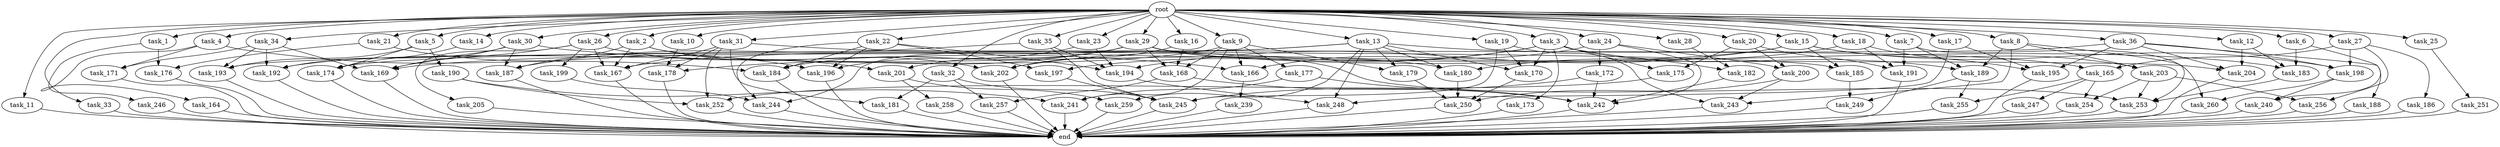 digraph G {
  root [size="0.000000"];
  task_1 [size="2.048000"];
  task_2 [size="2.048000"];
  task_3 [size="2.048000"];
  task_4 [size="2.048000"];
  task_5 [size="2.048000"];
  task_6 [size="2.048000"];
  task_7 [size="2.048000"];
  task_8 [size="2.048000"];
  task_9 [size="2.048000"];
  task_10 [size="2.048000"];
  task_11 [size="2.048000"];
  task_12 [size="2.048000"];
  task_13 [size="2.048000"];
  task_14 [size="2.048000"];
  task_15 [size="2.048000"];
  task_16 [size="2.048000"];
  task_17 [size="2.048000"];
  task_18 [size="2.048000"];
  task_19 [size="2.048000"];
  task_20 [size="2.048000"];
  task_21 [size="2.048000"];
  task_22 [size="2.048000"];
  task_23 [size="2.048000"];
  task_24 [size="2.048000"];
  task_25 [size="2.048000"];
  task_26 [size="2.048000"];
  task_27 [size="2.048000"];
  task_28 [size="2.048000"];
  task_29 [size="2.048000"];
  task_30 [size="2.048000"];
  task_31 [size="2.048000"];
  task_32 [size="2.048000"];
  task_33 [size="2.048000"];
  task_34 [size="2.048000"];
  task_35 [size="2.048000"];
  task_36 [size="2.048000"];
  task_164 [size="154618822.656000"];
  task_165 [size="1529008357.376000"];
  task_166 [size="1597727834.112000"];
  task_167 [size="807453851.648000"];
  task_168 [size="2147483648.000000"];
  task_169 [size="2439541424.128000"];
  task_170 [size="3246995275.776000"];
  task_171 [size="996432412.672000"];
  task_172 [size="429496729.600000"];
  task_173 [size="429496729.600000"];
  task_174 [size="1803886264.320000"];
  task_175 [size="584115552.256000"];
  task_176 [size="910533066.752000"];
  task_177 [size="1099511627.776000"];
  task_178 [size="1202590842.880000"];
  task_179 [size="2199023255.552000"];
  task_180 [size="1322849927.168000"];
  task_181 [size="429496729.600000"];
  task_182 [size="1821066133.504000"];
  task_183 [size="566935683.072000"];
  task_184 [size="1013612281.856000"];
  task_185 [size="309237645.312000"];
  task_186 [size="429496729.600000"];
  task_187 [size="1529008357.376000"];
  task_188 [size="274877906.944000"];
  task_189 [size="2662879723.520000"];
  task_190 [size="1099511627.776000"];
  task_191 [size="1700807049.216000"];
  task_192 [size="2010044694.528000"];
  task_193 [size="3040836845.568000"];
  task_194 [size="3075196583.936000"];
  task_195 [size="704374636.544000"];
  task_196 [size="2370821947.392000"];
  task_197 [size="858993459.200000"];
  task_198 [size="858993459.200000"];
  task_199 [size="429496729.600000"];
  task_200 [size="584115552.256000"];
  task_201 [size="858993459.200000"];
  task_202 [size="1116691496.960000"];
  task_203 [size="996432412.672000"];
  task_204 [size="773094113.280000"];
  task_205 [size="429496729.600000"];
  task_239 [size="1391569403.904000"];
  task_240 [size="1168231104.512000"];
  task_241 [size="2473901162.496000"];
  task_242 [size="2027224563.712000"];
  task_243 [size="3951369912.320000"];
  task_244 [size="2250562863.104000"];
  task_245 [size="3882650435.584000"];
  task_246 [size="68719476.736000"];
  task_247 [size="841813590.016000"];
  task_248 [size="1992864825.344000"];
  task_249 [size="1374389534.720000"];
  task_250 [size="2662879723.520000"];
  task_251 [size="429496729.600000"];
  task_252 [size="1408749273.088000"];
  task_253 [size="2181843386.368000"];
  task_254 [size="1683627180.032000"];
  task_255 [size="1116691496.960000"];
  task_256 [size="1271310319.616000"];
  task_257 [size="893353197.568000"];
  task_258 [size="1717986918.400000"];
  task_259 [size="2817498546.176000"];
  task_260 [size="2491081031.680000"];
  end [size="0.000000"];

  root -> task_1 [size="1.000000"];
  root -> task_2 [size="1.000000"];
  root -> task_3 [size="1.000000"];
  root -> task_4 [size="1.000000"];
  root -> task_5 [size="1.000000"];
  root -> task_6 [size="1.000000"];
  root -> task_7 [size="1.000000"];
  root -> task_8 [size="1.000000"];
  root -> task_9 [size="1.000000"];
  root -> task_10 [size="1.000000"];
  root -> task_11 [size="1.000000"];
  root -> task_12 [size="1.000000"];
  root -> task_13 [size="1.000000"];
  root -> task_14 [size="1.000000"];
  root -> task_15 [size="1.000000"];
  root -> task_16 [size="1.000000"];
  root -> task_17 [size="1.000000"];
  root -> task_18 [size="1.000000"];
  root -> task_19 [size="1.000000"];
  root -> task_20 [size="1.000000"];
  root -> task_21 [size="1.000000"];
  root -> task_22 [size="1.000000"];
  root -> task_23 [size="1.000000"];
  root -> task_24 [size="1.000000"];
  root -> task_25 [size="1.000000"];
  root -> task_26 [size="1.000000"];
  root -> task_27 [size="1.000000"];
  root -> task_28 [size="1.000000"];
  root -> task_29 [size="1.000000"];
  root -> task_30 [size="1.000000"];
  root -> task_31 [size="1.000000"];
  root -> task_32 [size="1.000000"];
  root -> task_33 [size="1.000000"];
  root -> task_34 [size="1.000000"];
  root -> task_35 [size="1.000000"];
  root -> task_36 [size="1.000000"];
  task_1 -> task_176 [size="33554432.000000"];
  task_1 -> task_246 [size="33554432.000000"];
  task_2 -> task_167 [size="33554432.000000"];
  task_2 -> task_180 [size="33554432.000000"];
  task_2 -> task_187 [size="33554432.000000"];
  task_2 -> task_202 [size="33554432.000000"];
  task_3 -> task_170 [size="209715200.000000"];
  task_3 -> task_173 [size="209715200.000000"];
  task_3 -> task_175 [size="209715200.000000"];
  task_3 -> task_182 [size="209715200.000000"];
  task_3 -> task_189 [size="209715200.000000"];
  task_3 -> task_197 [size="209715200.000000"];
  task_3 -> task_202 [size="209715200.000000"];
  task_4 -> task_164 [size="75497472.000000"];
  task_4 -> task_171 [size="75497472.000000"];
  task_4 -> task_184 [size="75497472.000000"];
  task_5 -> task_174 [size="536870912.000000"];
  task_5 -> task_190 [size="536870912.000000"];
  task_5 -> task_193 [size="536870912.000000"];
  task_6 -> task_183 [size="33554432.000000"];
  task_6 -> task_240 [size="33554432.000000"];
  task_7 -> task_189 [size="679477248.000000"];
  task_7 -> task_191 [size="679477248.000000"];
  task_7 -> task_260 [size="679477248.000000"];
  task_8 -> task_189 [size="411041792.000000"];
  task_8 -> task_203 [size="411041792.000000"];
  task_8 -> task_243 [size="411041792.000000"];
  task_8 -> task_253 [size="411041792.000000"];
  task_9 -> task_166 [size="536870912.000000"];
  task_9 -> task_168 [size="536870912.000000"];
  task_9 -> task_177 [size="536870912.000000"];
  task_9 -> task_179 [size="536870912.000000"];
  task_9 -> task_192 [size="536870912.000000"];
  task_9 -> task_241 [size="536870912.000000"];
  task_10 -> task_178 [size="301989888.000000"];
  task_11 -> end [size="1.000000"];
  task_12 -> task_183 [size="33554432.000000"];
  task_12 -> task_204 [size="33554432.000000"];
  task_13 -> task_165 [size="536870912.000000"];
  task_13 -> task_169 [size="536870912.000000"];
  task_13 -> task_170 [size="536870912.000000"];
  task_13 -> task_179 [size="536870912.000000"];
  task_13 -> task_180 [size="536870912.000000"];
  task_13 -> task_193 [size="536870912.000000"];
  task_13 -> task_248 [size="536870912.000000"];
  task_13 -> task_259 [size="536870912.000000"];
  task_14 -> task_174 [size="209715200.000000"];
  task_15 -> task_167 [size="75497472.000000"];
  task_15 -> task_185 [size="75497472.000000"];
  task_15 -> task_194 [size="75497472.000000"];
  task_15 -> task_198 [size="75497472.000000"];
  task_15 -> task_203 [size="75497472.000000"];
  task_16 -> task_168 [size="301989888.000000"];
  task_16 -> task_202 [size="301989888.000000"];
  task_17 -> task_195 [size="134217728.000000"];
  task_17 -> task_248 [size="134217728.000000"];
  task_18 -> task_180 [size="75497472.000000"];
  task_18 -> task_191 [size="75497472.000000"];
  task_18 -> task_195 [size="75497472.000000"];
  task_19 -> task_170 [size="838860800.000000"];
  task_19 -> task_243 [size="838860800.000000"];
  task_19 -> task_245 [size="838860800.000000"];
  task_20 -> task_175 [size="75497472.000000"];
  task_20 -> task_191 [size="75497472.000000"];
  task_20 -> task_200 [size="75497472.000000"];
  task_21 -> task_176 [size="411041792.000000"];
  task_21 -> task_196 [size="411041792.000000"];
  task_22 -> task_184 [size="209715200.000000"];
  task_22 -> task_194 [size="209715200.000000"];
  task_22 -> task_196 [size="209715200.000000"];
  task_22 -> task_197 [size="209715200.000000"];
  task_22 -> task_244 [size="209715200.000000"];
  task_23 -> task_194 [size="536870912.000000"];
  task_23 -> task_196 [size="536870912.000000"];
  task_24 -> task_166 [size="209715200.000000"];
  task_24 -> task_172 [size="209715200.000000"];
  task_24 -> task_200 [size="209715200.000000"];
  task_24 -> task_242 [size="209715200.000000"];
  task_25 -> task_251 [size="209715200.000000"];
  task_26 -> task_167 [size="209715200.000000"];
  task_26 -> task_169 [size="209715200.000000"];
  task_26 -> task_199 [size="209715200.000000"];
  task_26 -> task_201 [size="209715200.000000"];
  task_26 -> task_205 [size="209715200.000000"];
  task_27 -> task_165 [size="209715200.000000"];
  task_27 -> task_186 [size="209715200.000000"];
  task_27 -> task_198 [size="209715200.000000"];
  task_27 -> task_256 [size="209715200.000000"];
  task_28 -> task_182 [size="679477248.000000"];
  task_29 -> task_168 [size="209715200.000000"];
  task_29 -> task_178 [size="209715200.000000"];
  task_29 -> task_183 [size="209715200.000000"];
  task_29 -> task_184 [size="209715200.000000"];
  task_29 -> task_201 [size="209715200.000000"];
  task_29 -> task_204 [size="209715200.000000"];
  task_29 -> task_244 [size="209715200.000000"];
  task_29 -> task_253 [size="209715200.000000"];
  task_30 -> task_166 [size="33554432.000000"];
  task_30 -> task_169 [size="33554432.000000"];
  task_30 -> task_187 [size="33554432.000000"];
  task_30 -> task_192 [size="33554432.000000"];
  task_31 -> task_167 [size="75497472.000000"];
  task_31 -> task_178 [size="75497472.000000"];
  task_31 -> task_181 [size="75497472.000000"];
  task_31 -> task_185 [size="75497472.000000"];
  task_31 -> task_252 [size="75497472.000000"];
  task_32 -> task_181 [size="134217728.000000"];
  task_32 -> task_245 [size="134217728.000000"];
  task_32 -> task_257 [size="134217728.000000"];
  task_33 -> end [size="1.000000"];
  task_34 -> task_169 [size="411041792.000000"];
  task_34 -> task_171 [size="411041792.000000"];
  task_34 -> task_192 [size="411041792.000000"];
  task_34 -> task_193 [size="411041792.000000"];
  task_35 -> task_187 [size="679477248.000000"];
  task_35 -> task_194 [size="679477248.000000"];
  task_35 -> task_245 [size="679477248.000000"];
  task_36 -> task_174 [size="134217728.000000"];
  task_36 -> task_188 [size="134217728.000000"];
  task_36 -> task_195 [size="134217728.000000"];
  task_36 -> task_198 [size="134217728.000000"];
  task_36 -> task_204 [size="134217728.000000"];
  task_164 -> end [size="1.000000"];
  task_165 -> task_247 [size="411041792.000000"];
  task_165 -> task_254 [size="411041792.000000"];
  task_165 -> task_255 [size="411041792.000000"];
  task_166 -> task_239 [size="679477248.000000"];
  task_167 -> end [size="1.000000"];
  task_168 -> task_242 [size="301989888.000000"];
  task_168 -> task_257 [size="301989888.000000"];
  task_169 -> end [size="1.000000"];
  task_170 -> task_250 [size="134217728.000000"];
  task_171 -> end [size="1.000000"];
  task_172 -> task_242 [size="209715200.000000"];
  task_172 -> task_245 [size="209715200.000000"];
  task_173 -> end [size="1.000000"];
  task_174 -> end [size="1.000000"];
  task_175 -> task_252 [size="75497472.000000"];
  task_176 -> end [size="1.000000"];
  task_177 -> task_241 [size="134217728.000000"];
  task_177 -> task_242 [size="134217728.000000"];
  task_178 -> end [size="1.000000"];
  task_179 -> task_250 [size="411041792.000000"];
  task_180 -> task_250 [size="75497472.000000"];
  task_181 -> end [size="1.000000"];
  task_182 -> task_242 [size="134217728.000000"];
  task_183 -> task_253 [size="33554432.000000"];
  task_184 -> end [size="1.000000"];
  task_185 -> task_249 [size="536870912.000000"];
  task_186 -> end [size="1.000000"];
  task_187 -> end [size="1.000000"];
  task_188 -> end [size="1.000000"];
  task_189 -> task_249 [size="134217728.000000"];
  task_189 -> task_255 [size="134217728.000000"];
  task_190 -> task_241 [size="536870912.000000"];
  task_190 -> task_252 [size="536870912.000000"];
  task_191 -> end [size="1.000000"];
  task_192 -> end [size="1.000000"];
  task_193 -> end [size="1.000000"];
  task_194 -> task_248 [size="301989888.000000"];
  task_195 -> end [size="1.000000"];
  task_196 -> end [size="1.000000"];
  task_197 -> task_245 [size="33554432.000000"];
  task_198 -> task_240 [size="536870912.000000"];
  task_198 -> task_260 [size="536870912.000000"];
  task_199 -> task_244 [size="679477248.000000"];
  task_200 -> task_243 [size="679477248.000000"];
  task_200 -> task_250 [size="679477248.000000"];
  task_201 -> task_258 [size="838860800.000000"];
  task_201 -> task_259 [size="838860800.000000"];
  task_202 -> end [size="1.000000"];
  task_203 -> task_253 [size="411041792.000000"];
  task_203 -> task_254 [size="411041792.000000"];
  task_203 -> task_256 [size="411041792.000000"];
  task_204 -> end [size="1.000000"];
  task_205 -> end [size="1.000000"];
  task_239 -> end [size="1.000000"];
  task_240 -> end [size="1.000000"];
  task_241 -> end [size="1.000000"];
  task_242 -> end [size="1.000000"];
  task_243 -> end [size="1.000000"];
  task_244 -> end [size="1.000000"];
  task_245 -> end [size="1.000000"];
  task_246 -> end [size="1.000000"];
  task_247 -> end [size="1.000000"];
  task_248 -> end [size="1.000000"];
  task_249 -> end [size="1.000000"];
  task_250 -> end [size="1.000000"];
  task_251 -> end [size="1.000000"];
  task_252 -> end [size="1.000000"];
  task_253 -> end [size="1.000000"];
  task_254 -> end [size="1.000000"];
  task_255 -> end [size="1.000000"];
  task_256 -> end [size="1.000000"];
  task_257 -> end [size="1.000000"];
  task_258 -> end [size="1.000000"];
  task_259 -> end [size="1.000000"];
  task_260 -> end [size="1.000000"];
}
